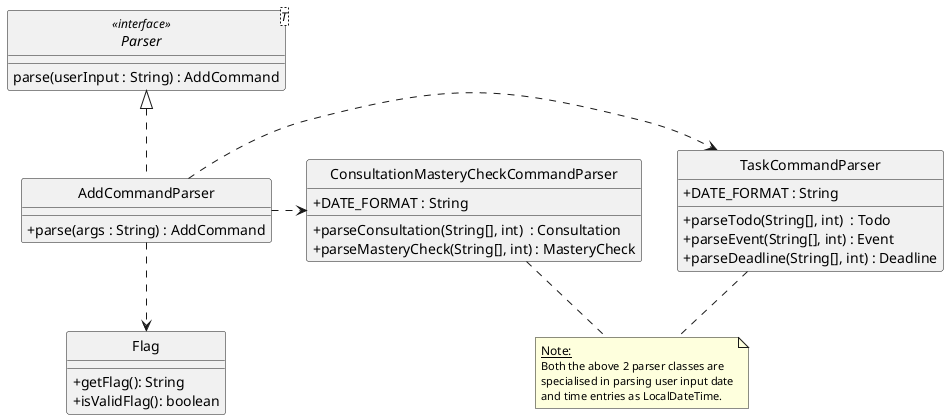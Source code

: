 @startuml
skinparam backgroundColor #ffffff
skinparam classAttributeIconSize 0
hide circle

interface Parser<T> <<interface>> {
    parse(userInput : String) : AddCommand
}

class TaskCommandParser {
    /' Attributes '/
    + DATE_FORMAT : String

    /' Methods '/
    + parseTodo(String[], int)  : Todo
    + parseEvent(String[], int) : Event
    + parseDeadline(String[], int) : Deadline
}

class ConsultationMasteryCheckCommandParser {
    /' Attributes '/
    + DATE_FORMAT : String

    /' Methods '/
    + parseConsultation(String[], int)  : Consultation
    + parseMasteryCheck(String[], int) : MasteryCheck
}

class Flag {
    + getFlag(): String
    + isValidFlag(): boolean
}

class AddCommandParser implements Parser {
    /' Methods '/
    + parse(args : String) : AddCommand
}

AddCommandParser .right.> TaskCommandParser
AddCommandParser .right.> ConsultationMasteryCheckCommandParser
AddCommandParser .down.> Flag

note as N1
    <size: 12><u>Note:</u>
    <size: 11>Both the above 2 parser classes are
    <size: 11>specialised in parsing user input date
    <size: 11>and time entries as LocalDateTime.
end note

N1 .up. ConsultationMasteryCheckCommandParser
N1 .up. TaskCommandParser

@enduml